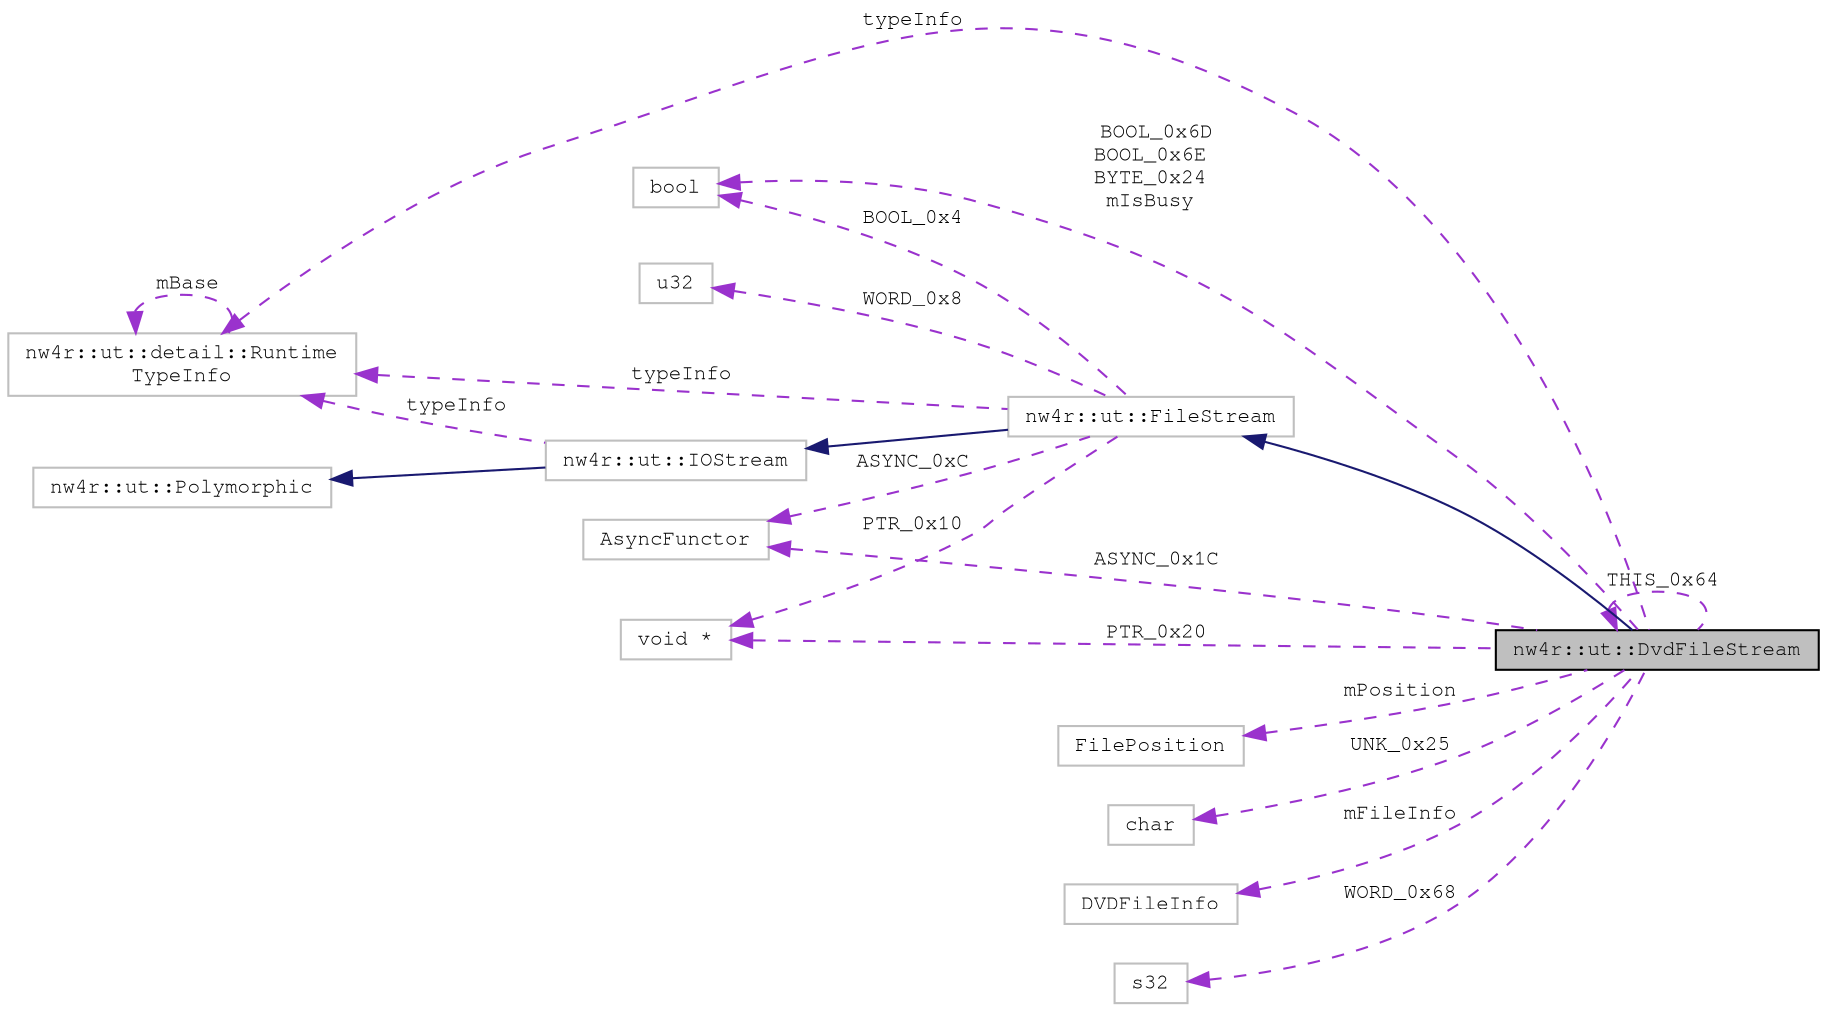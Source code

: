 digraph "nw4r::ut::DvdFileStream"
{
 // LATEX_PDF_SIZE
  edge [fontname="FreeMono",fontsize="10",labelfontname="FreeMono",labelfontsize="10"];
  node [fontname="FreeMono",fontsize="10",shape=record];
  rankdir="LR";
  Node1 [label="nw4r::ut::DvdFileStream",height=0.2,width=0.4,color="black", fillcolor="grey75", style="filled", fontcolor="black",tooltip=" "];
  Node2 -> Node1 [dir="back",color="midnightblue",fontsize="10",style="solid",fontname="FreeMono"];
  Node2 [label="nw4r::ut::FileStream",height=0.2,width=0.4,color="grey75", fillcolor="white", style="filled",URL="$classnw4r_1_1ut_1_1_file_stream.html",tooltip=" "];
  Node3 -> Node2 [dir="back",color="midnightblue",fontsize="10",style="solid",fontname="FreeMono"];
  Node3 [label="nw4r::ut::IOStream",height=0.2,width=0.4,color="grey75", fillcolor="white", style="filled",URL="$structnw4r_1_1ut_1_1_i_o_stream.html",tooltip=" "];
  Node4 -> Node3 [dir="back",color="midnightblue",fontsize="10",style="solid",fontname="FreeMono"];
  Node4 [label="nw4r::ut::Polymorphic",height=0.2,width=0.4,color="grey75", fillcolor="white", style="filled",URL="$structnw4r_1_1ut_1_1_polymorphic.html",tooltip=" "];
  Node5 -> Node3 [dir="back",color="darkorchid3",fontsize="10",style="dashed",label=" typeInfo" ,fontname="FreeMono"];
  Node5 [label="nw4r::ut::detail::Runtime\lTypeInfo",height=0.2,width=0.4,color="grey75", fillcolor="white", style="filled",URL="$structnw4r_1_1ut_1_1detail_1_1_runtime_type_info.html",tooltip=" "];
  Node5 -> Node5 [dir="back",color="darkorchid3",fontsize="10",style="dashed",label=" mBase" ,fontname="FreeMono"];
  Node6 -> Node2 [dir="back",color="darkorchid3",fontsize="10",style="dashed",label=" BOOL_0x4" ,fontname="FreeMono"];
  Node6 [label="bool",height=0.2,width=0.4,color="grey75", fillcolor="white", style="filled",tooltip=" "];
  Node7 -> Node2 [dir="back",color="darkorchid3",fontsize="10",style="dashed",label=" WORD_0x8" ,fontname="FreeMono"];
  Node7 [label="u32",height=0.2,width=0.4,color="grey75", fillcolor="white", style="filled",tooltip=" "];
  Node8 -> Node2 [dir="back",color="darkorchid3",fontsize="10",style="dashed",label=" ASYNC_0xC" ,fontname="FreeMono"];
  Node8 [label="AsyncFunctor",height=0.2,width=0.4,color="grey75", fillcolor="white", style="filled",tooltip=" "];
  Node9 -> Node2 [dir="back",color="darkorchid3",fontsize="10",style="dashed",label=" PTR_0x10" ,fontname="FreeMono"];
  Node9 [label="void *",height=0.2,width=0.4,color="grey75", fillcolor="white", style="filled",tooltip=" "];
  Node5 -> Node2 [dir="back",color="darkorchid3",fontsize="10",style="dashed",label=" typeInfo" ,fontname="FreeMono"];
  Node10 -> Node1 [dir="back",color="darkorchid3",fontsize="10",style="dashed",label=" mPosition" ,fontname="FreeMono"];
  Node10 [label="FilePosition",height=0.2,width=0.4,color="grey75", fillcolor="white", style="filled",tooltip=" "];
  Node8 -> Node1 [dir="back",color="darkorchid3",fontsize="10",style="dashed",label=" ASYNC_0x1C" ,fontname="FreeMono"];
  Node9 -> Node1 [dir="back",color="darkorchid3",fontsize="10",style="dashed",label=" PTR_0x20" ,fontname="FreeMono"];
  Node6 -> Node1 [dir="back",color="darkorchid3",fontsize="10",style="dashed",label=" BOOL_0x6D\nBOOL_0x6E\nBYTE_0x24\nmIsBusy" ,fontname="FreeMono"];
  Node11 -> Node1 [dir="back",color="darkorchid3",fontsize="10",style="dashed",label=" UNK_0x25" ,fontname="FreeMono"];
  Node11 [label="char",height=0.2,width=0.4,color="grey75", fillcolor="white", style="filled",tooltip=" "];
  Node12 -> Node1 [dir="back",color="darkorchid3",fontsize="10",style="dashed",label=" mFileInfo" ,fontname="FreeMono"];
  Node12 [label="DVDFileInfo",height=0.2,width=0.4,color="grey75", fillcolor="white", style="filled",tooltip=" "];
  Node1 -> Node1 [dir="back",color="darkorchid3",fontsize="10",style="dashed",label=" THIS_0x64" ,fontname="FreeMono"];
  Node13 -> Node1 [dir="back",color="darkorchid3",fontsize="10",style="dashed",label=" WORD_0x68" ,fontname="FreeMono"];
  Node13 [label="s32",height=0.2,width=0.4,color="grey75", fillcolor="white", style="filled",tooltip=" "];
  Node5 -> Node1 [dir="back",color="darkorchid3",fontsize="10",style="dashed",label=" typeInfo" ,fontname="FreeMono"];
}

